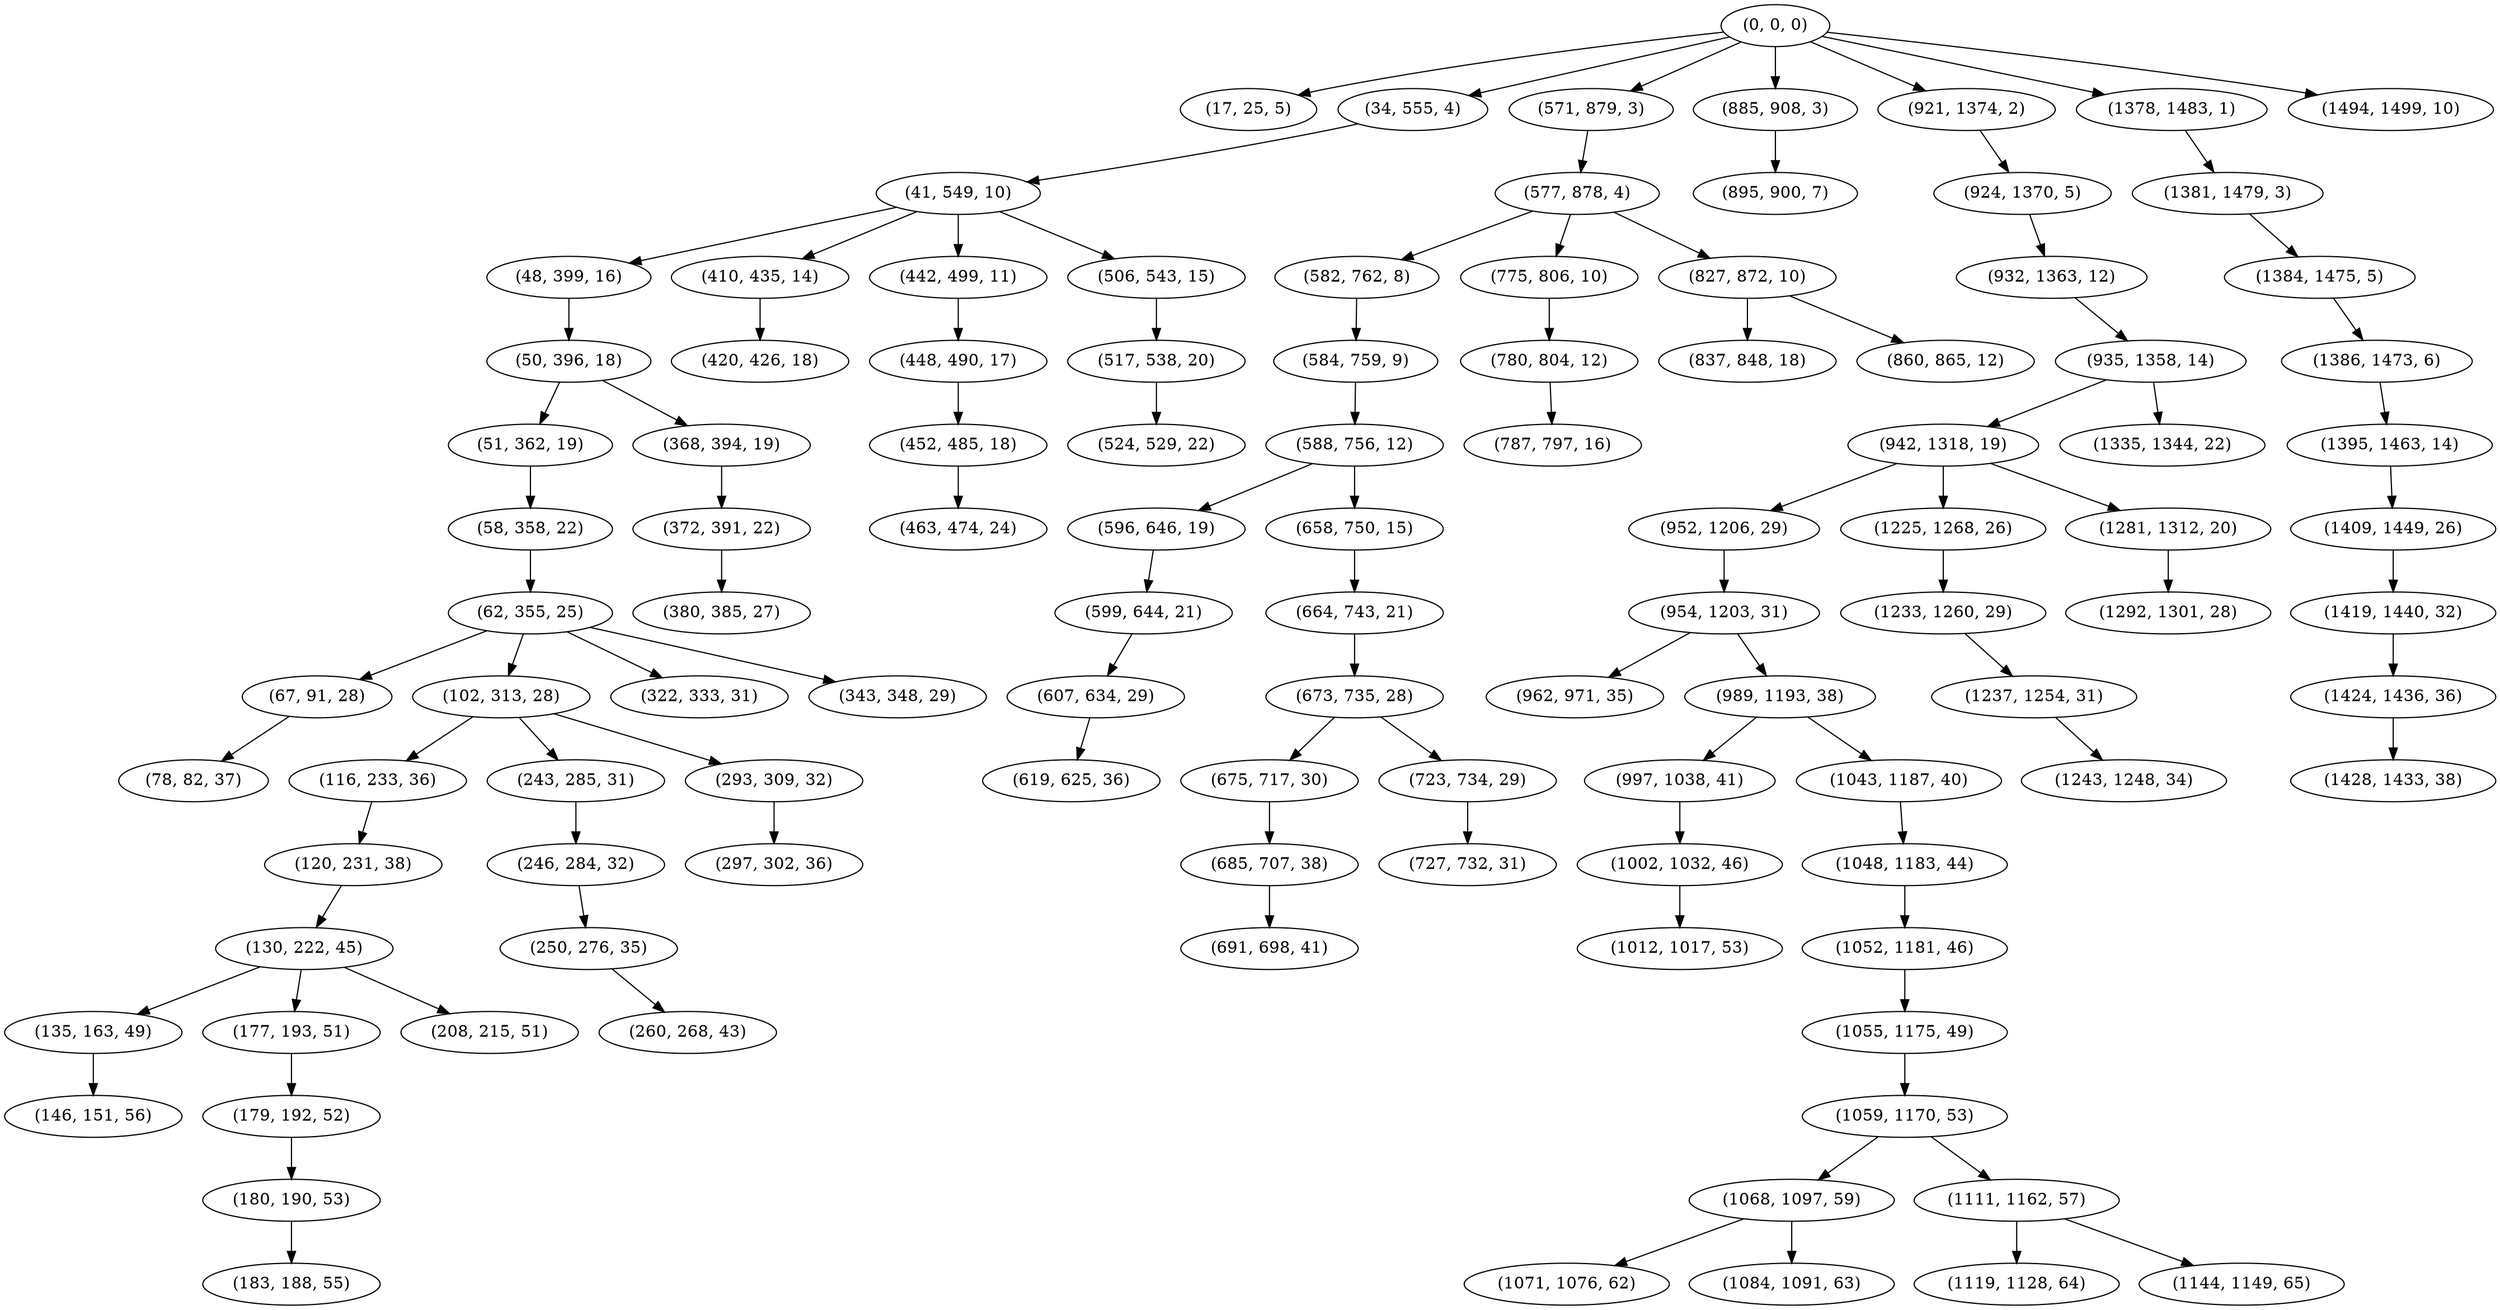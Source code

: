 digraph tree {
    "(0, 0, 0)";
    "(17, 25, 5)";
    "(34, 555, 4)";
    "(41, 549, 10)";
    "(48, 399, 16)";
    "(50, 396, 18)";
    "(51, 362, 19)";
    "(58, 358, 22)";
    "(62, 355, 25)";
    "(67, 91, 28)";
    "(78, 82, 37)";
    "(102, 313, 28)";
    "(116, 233, 36)";
    "(120, 231, 38)";
    "(130, 222, 45)";
    "(135, 163, 49)";
    "(146, 151, 56)";
    "(177, 193, 51)";
    "(179, 192, 52)";
    "(180, 190, 53)";
    "(183, 188, 55)";
    "(208, 215, 51)";
    "(243, 285, 31)";
    "(246, 284, 32)";
    "(250, 276, 35)";
    "(260, 268, 43)";
    "(293, 309, 32)";
    "(297, 302, 36)";
    "(322, 333, 31)";
    "(343, 348, 29)";
    "(368, 394, 19)";
    "(372, 391, 22)";
    "(380, 385, 27)";
    "(410, 435, 14)";
    "(420, 426, 18)";
    "(442, 499, 11)";
    "(448, 490, 17)";
    "(452, 485, 18)";
    "(463, 474, 24)";
    "(506, 543, 15)";
    "(517, 538, 20)";
    "(524, 529, 22)";
    "(571, 879, 3)";
    "(577, 878, 4)";
    "(582, 762, 8)";
    "(584, 759, 9)";
    "(588, 756, 12)";
    "(596, 646, 19)";
    "(599, 644, 21)";
    "(607, 634, 29)";
    "(619, 625, 36)";
    "(658, 750, 15)";
    "(664, 743, 21)";
    "(673, 735, 28)";
    "(675, 717, 30)";
    "(685, 707, 38)";
    "(691, 698, 41)";
    "(723, 734, 29)";
    "(727, 732, 31)";
    "(775, 806, 10)";
    "(780, 804, 12)";
    "(787, 797, 16)";
    "(827, 872, 10)";
    "(837, 848, 18)";
    "(860, 865, 12)";
    "(885, 908, 3)";
    "(895, 900, 7)";
    "(921, 1374, 2)";
    "(924, 1370, 5)";
    "(932, 1363, 12)";
    "(935, 1358, 14)";
    "(942, 1318, 19)";
    "(952, 1206, 29)";
    "(954, 1203, 31)";
    "(962, 971, 35)";
    "(989, 1193, 38)";
    "(997, 1038, 41)";
    "(1002, 1032, 46)";
    "(1012, 1017, 53)";
    "(1043, 1187, 40)";
    "(1048, 1183, 44)";
    "(1052, 1181, 46)";
    "(1055, 1175, 49)";
    "(1059, 1170, 53)";
    "(1068, 1097, 59)";
    "(1071, 1076, 62)";
    "(1084, 1091, 63)";
    "(1111, 1162, 57)";
    "(1119, 1128, 64)";
    "(1144, 1149, 65)";
    "(1225, 1268, 26)";
    "(1233, 1260, 29)";
    "(1237, 1254, 31)";
    "(1243, 1248, 34)";
    "(1281, 1312, 20)";
    "(1292, 1301, 28)";
    "(1335, 1344, 22)";
    "(1378, 1483, 1)";
    "(1381, 1479, 3)";
    "(1384, 1475, 5)";
    "(1386, 1473, 6)";
    "(1395, 1463, 14)";
    "(1409, 1449, 26)";
    "(1419, 1440, 32)";
    "(1424, 1436, 36)";
    "(1428, 1433, 38)";
    "(1494, 1499, 10)";
    "(0, 0, 0)" -> "(17, 25, 5)";
    "(0, 0, 0)" -> "(34, 555, 4)";
    "(0, 0, 0)" -> "(571, 879, 3)";
    "(0, 0, 0)" -> "(885, 908, 3)";
    "(0, 0, 0)" -> "(921, 1374, 2)";
    "(0, 0, 0)" -> "(1378, 1483, 1)";
    "(0, 0, 0)" -> "(1494, 1499, 10)";
    "(34, 555, 4)" -> "(41, 549, 10)";
    "(41, 549, 10)" -> "(48, 399, 16)";
    "(41, 549, 10)" -> "(410, 435, 14)";
    "(41, 549, 10)" -> "(442, 499, 11)";
    "(41, 549, 10)" -> "(506, 543, 15)";
    "(48, 399, 16)" -> "(50, 396, 18)";
    "(50, 396, 18)" -> "(51, 362, 19)";
    "(50, 396, 18)" -> "(368, 394, 19)";
    "(51, 362, 19)" -> "(58, 358, 22)";
    "(58, 358, 22)" -> "(62, 355, 25)";
    "(62, 355, 25)" -> "(67, 91, 28)";
    "(62, 355, 25)" -> "(102, 313, 28)";
    "(62, 355, 25)" -> "(322, 333, 31)";
    "(62, 355, 25)" -> "(343, 348, 29)";
    "(67, 91, 28)" -> "(78, 82, 37)";
    "(102, 313, 28)" -> "(116, 233, 36)";
    "(102, 313, 28)" -> "(243, 285, 31)";
    "(102, 313, 28)" -> "(293, 309, 32)";
    "(116, 233, 36)" -> "(120, 231, 38)";
    "(120, 231, 38)" -> "(130, 222, 45)";
    "(130, 222, 45)" -> "(135, 163, 49)";
    "(130, 222, 45)" -> "(177, 193, 51)";
    "(130, 222, 45)" -> "(208, 215, 51)";
    "(135, 163, 49)" -> "(146, 151, 56)";
    "(177, 193, 51)" -> "(179, 192, 52)";
    "(179, 192, 52)" -> "(180, 190, 53)";
    "(180, 190, 53)" -> "(183, 188, 55)";
    "(243, 285, 31)" -> "(246, 284, 32)";
    "(246, 284, 32)" -> "(250, 276, 35)";
    "(250, 276, 35)" -> "(260, 268, 43)";
    "(293, 309, 32)" -> "(297, 302, 36)";
    "(368, 394, 19)" -> "(372, 391, 22)";
    "(372, 391, 22)" -> "(380, 385, 27)";
    "(410, 435, 14)" -> "(420, 426, 18)";
    "(442, 499, 11)" -> "(448, 490, 17)";
    "(448, 490, 17)" -> "(452, 485, 18)";
    "(452, 485, 18)" -> "(463, 474, 24)";
    "(506, 543, 15)" -> "(517, 538, 20)";
    "(517, 538, 20)" -> "(524, 529, 22)";
    "(571, 879, 3)" -> "(577, 878, 4)";
    "(577, 878, 4)" -> "(582, 762, 8)";
    "(577, 878, 4)" -> "(775, 806, 10)";
    "(577, 878, 4)" -> "(827, 872, 10)";
    "(582, 762, 8)" -> "(584, 759, 9)";
    "(584, 759, 9)" -> "(588, 756, 12)";
    "(588, 756, 12)" -> "(596, 646, 19)";
    "(588, 756, 12)" -> "(658, 750, 15)";
    "(596, 646, 19)" -> "(599, 644, 21)";
    "(599, 644, 21)" -> "(607, 634, 29)";
    "(607, 634, 29)" -> "(619, 625, 36)";
    "(658, 750, 15)" -> "(664, 743, 21)";
    "(664, 743, 21)" -> "(673, 735, 28)";
    "(673, 735, 28)" -> "(675, 717, 30)";
    "(673, 735, 28)" -> "(723, 734, 29)";
    "(675, 717, 30)" -> "(685, 707, 38)";
    "(685, 707, 38)" -> "(691, 698, 41)";
    "(723, 734, 29)" -> "(727, 732, 31)";
    "(775, 806, 10)" -> "(780, 804, 12)";
    "(780, 804, 12)" -> "(787, 797, 16)";
    "(827, 872, 10)" -> "(837, 848, 18)";
    "(827, 872, 10)" -> "(860, 865, 12)";
    "(885, 908, 3)" -> "(895, 900, 7)";
    "(921, 1374, 2)" -> "(924, 1370, 5)";
    "(924, 1370, 5)" -> "(932, 1363, 12)";
    "(932, 1363, 12)" -> "(935, 1358, 14)";
    "(935, 1358, 14)" -> "(942, 1318, 19)";
    "(935, 1358, 14)" -> "(1335, 1344, 22)";
    "(942, 1318, 19)" -> "(952, 1206, 29)";
    "(942, 1318, 19)" -> "(1225, 1268, 26)";
    "(942, 1318, 19)" -> "(1281, 1312, 20)";
    "(952, 1206, 29)" -> "(954, 1203, 31)";
    "(954, 1203, 31)" -> "(962, 971, 35)";
    "(954, 1203, 31)" -> "(989, 1193, 38)";
    "(989, 1193, 38)" -> "(997, 1038, 41)";
    "(989, 1193, 38)" -> "(1043, 1187, 40)";
    "(997, 1038, 41)" -> "(1002, 1032, 46)";
    "(1002, 1032, 46)" -> "(1012, 1017, 53)";
    "(1043, 1187, 40)" -> "(1048, 1183, 44)";
    "(1048, 1183, 44)" -> "(1052, 1181, 46)";
    "(1052, 1181, 46)" -> "(1055, 1175, 49)";
    "(1055, 1175, 49)" -> "(1059, 1170, 53)";
    "(1059, 1170, 53)" -> "(1068, 1097, 59)";
    "(1059, 1170, 53)" -> "(1111, 1162, 57)";
    "(1068, 1097, 59)" -> "(1071, 1076, 62)";
    "(1068, 1097, 59)" -> "(1084, 1091, 63)";
    "(1111, 1162, 57)" -> "(1119, 1128, 64)";
    "(1111, 1162, 57)" -> "(1144, 1149, 65)";
    "(1225, 1268, 26)" -> "(1233, 1260, 29)";
    "(1233, 1260, 29)" -> "(1237, 1254, 31)";
    "(1237, 1254, 31)" -> "(1243, 1248, 34)";
    "(1281, 1312, 20)" -> "(1292, 1301, 28)";
    "(1378, 1483, 1)" -> "(1381, 1479, 3)";
    "(1381, 1479, 3)" -> "(1384, 1475, 5)";
    "(1384, 1475, 5)" -> "(1386, 1473, 6)";
    "(1386, 1473, 6)" -> "(1395, 1463, 14)";
    "(1395, 1463, 14)" -> "(1409, 1449, 26)";
    "(1409, 1449, 26)" -> "(1419, 1440, 32)";
    "(1419, 1440, 32)" -> "(1424, 1436, 36)";
    "(1424, 1436, 36)" -> "(1428, 1433, 38)";
}

